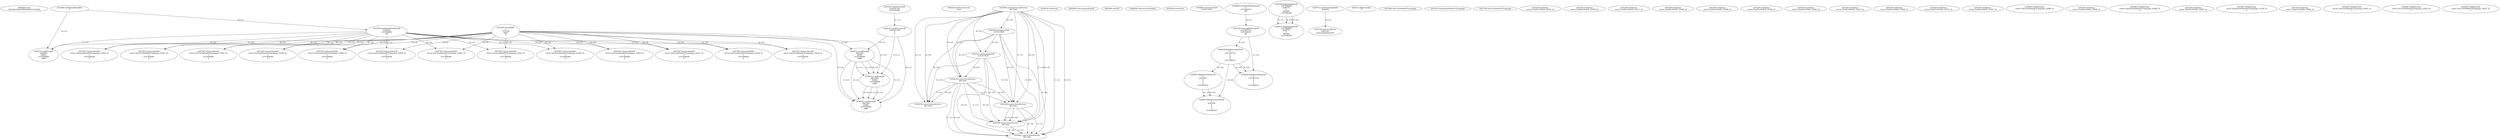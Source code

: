 // Global SCDG with merge call
digraph {
	0 [label="6850628.main
0024a8a7fcdd32f0fedebe0ee7ce9226"]
	1 [label="4254480.GetModuleHandleW
0"]
	2 [label="6844434.SetThreadLocale
1024"]
	3 [label="4243965.InitializeCriticalSection
6917004"]
	4 [label="4243979.GetVersion
"]
	5 [label="4250188.GetSystemInfo
2147417660"]
	3 -> 5 [label="(0-->0)"]
	6 [label="6844540.GetCommandLineW
"]
	7 [label="4214413.GetStartupInfoW
2147417624"]
	3 -> 7 [label="(0-->0)"]
	5 -> 7 [label="(0-->0)"]
	8 [label="6844560.GetACP
"]
	9 [label="6844580.GetCurrentThreadId
"]
	10 [label="4250204.GetVersion
"]
	11 [label="4276690.GetVersionExW
2147417420"]
	12 [label="4243306.GetModuleFileNameW
4194304
2147408904
522"]
	1 -> 12 [label="(0-->1)"]
	13 [label="4248064.GetModuleFileNameW
0
2147408370
261"]
	14 [label="4215383.VirtualAlloc
0
1310704
4096
4"]
	15 [label="4246338.RegOpenKeyExW
2147483649
4246772
0
983065
2147408236"]
	16 [label="4245741.GetModuleHandleW
4246160"]
	17 [label="4245758.GetProcAddress
9441320
GetLongPathNameW"]
	16 -> 17 [label="(0-->1)"]
	18 [label="4245785.GetLongPathNameW
2147407710
2147406542
261"]
	13 -> 18 [label="(3-->3)"]
	19 [label="4246556.RegQueryValueExW
0
2147407710
0
0
0
2147408232"]
	18 -> 19 [label="(1-->2)"]
	20 [label="4246635.RegQueryValueExW
0
4247000
0
0
0
2147408232"]
	19 -> 20 [label="(6-->6)"]
	21 [label="4246722.RegCloseKey
0"]
	22 [label="4247883.GetUserDefaultUILanguage
"]
	23 [label="4245418.EnterCriticalSection
6917004"]
	3 -> 23 [label="(1-->1)"]
	3 -> 23 [label="(0-->0)"]
	5 -> 23 [label="(0-->0)"]
	7 -> 23 [label="(0-->0)"]
	24 [label="4245454.LeaveCriticalSection
6917004"]
	3 -> 24 [label="(1-->1)"]
	23 -> 24 [label="(1-->1)"]
	3 -> 24 [label="(0-->0)"]
	5 -> 24 [label="(0-->0)"]
	7 -> 24 [label="(0-->0)"]
	23 -> 24 [label="(0-->0)"]
	25 [label="4247923.GetSystemDefaultUILanguage
"]
	26 [label="4247558.GetUserDefaultUILanguage
"]
	27 [label="4247567.GetLocaleInfoW
retval_GetUserDefaultUILanguage_33254_32
3
2147408268
4"]
	12 -> 27 [label="(0-->2)"]
	14 -> 27 [label="(4-->4)"]
	28 [label="4247247.FindFirstFileW
3224341740
2147407640"]
	29 [label="4247263.FindClose
retval_FindFirstFileW_33410_32"]
	30 [label="4248145.LoadLibraryExW
3224341740
0
2"]
	28 -> 30 [label="(1-->1)"]
	31 [label="4250073.LoadStringW
9441340
65485
2147409468
4096"]
	30 -> 31 [label="(0-->1)"]
	14 -> 31 [label="(3-->4)"]
	32 [label="4246676.RegQueryValueExW
0
4247000
0
0
0
2147408232"]
	20 -> 32 [label="(2-->2)"]
	19 -> 32 [label="(6-->6)"]
	20 -> 32 [label="(6-->6)"]
	33 [label="4247567.GetLocaleInfoW
retval_GetUserDefaultUILanguage_33263_32
3
2147408268
4"]
	12 -> 33 [label="(0-->2)"]
	14 -> 33 [label="(4-->4)"]
	34 [label="4247263.FindClose
retval_FindFirstFileW_33358_32"]
	35 [label="4246372.RegOpenKeyExW
2147483650
4246772
0
983065
2147408236"]
	15 -> 35 [label="(2-->2)"]
	15 -> 35 [label="(4-->4)"]
	15 -> 35 [label="(5-->5)"]
	36 [label="4247567.GetLocaleInfoW
retval_GetUserDefaultUILanguage_33265_32
3
2147408268
4"]
	12 -> 36 [label="(0-->2)"]
	14 -> 36 [label="(4-->4)"]
	37 [label="4247263.FindClose
retval_FindFirstFileW_33271_32"]
	38 [label="4246599.RegQueryValueExW
0
2147407710
0
0
0
2147408232"]
	18 -> 38 [label="(1-->2)"]
	19 -> 38 [label="(2-->2)"]
	19 -> 38 [label="(6-->6)"]
	39 [label="4247567.GetLocaleInfoW
retval_GetUserDefaultUILanguage_33342_32
3
2147408268
4"]
	12 -> 39 [label="(0-->2)"]
	14 -> 39 [label="(4-->4)"]
	40 [label="4247263.FindClose
retval_FindFirstFileW_33348_32"]
	41 [label="4247567.GetLocaleInfoW
retval_GetUserDefaultUILanguage_33253_32
3
2147408268
4"]
	12 -> 41 [label="(0-->2)"]
	14 -> 41 [label="(4-->4)"]
	42 [label="4247263.FindClose
retval_FindFirstFileW_33409_32"]
	43 [label="4250073.LoadStringW
9441340
65484
2147409468
4096"]
	30 -> 43 [label="(0-->1)"]
	31 -> 43 [label="(1-->1)"]
	31 -> 43 [label="(3-->3)"]
	14 -> 43 [label="(3-->4)"]
	31 -> 43 [label="(4-->4)"]
	44 [label="4247263.FindClose
retval_FindFirstFileW_33398_32"]
	45 [label="4247567.GetLocaleInfoW
retval_GetUserDefaultUILanguage_33233_32
3
2147408268
4"]
	12 -> 45 [label="(0-->2)"]
	14 -> 45 [label="(4-->4)"]
	46 [label="4247263.FindClose
retval_FindFirstFileW_33406_32"]
	47 [label="4247567.GetLocaleInfoW
retval_GetUserDefaultUILanguage_33234_32
3
2147408268
4"]
	12 -> 47 [label="(0-->2)"]
	14 -> 47 [label="(4-->4)"]
	48 [label="4247263.FindClose
retval_FindFirstFileW_33407_32"]
	49 [label="4247263.FindClose
retval_FindFirstFileW_33269_32"]
	50 [label="4247567.GetLocaleInfoW
retval_GetUserDefaultUILanguage_33264_32
3
2147408268
4"]
	12 -> 50 [label="(0-->2)"]
	14 -> 50 [label="(4-->4)"]
	51 [label="4247263.FindClose
retval_FindFirstFileW_33270_32"]
	52 [label="4247567.GetLocaleInfoW
retval_GetUserDefaultUILanguage_33341_32
3
2147408268
4"]
	12 -> 52 [label="(0-->2)"]
	14 -> 52 [label="(4-->4)"]
	53 [label="4247263.FindClose
retval_FindFirstFileW_33347_32"]
	54 [label="4245469.LeaveCriticalSection
6917004"]
	3 -> 54 [label="(1-->1)"]
	23 -> 54 [label="(1-->1)"]
	3 -> 54 [label="(0-->0)"]
	5 -> 54 [label="(0-->0)"]
	7 -> 54 [label="(0-->0)"]
	23 -> 54 [label="(0-->0)"]
	55 [label="4245487.IsValidLocale
retval_GetUserDefaultUILanguage_32880_32
2"]
	56 [label="4245580.EnterCriticalSection
6917004"]
	3 -> 56 [label="(1-->1)"]
	23 -> 56 [label="(1-->1)"]
	54 -> 56 [label="(1-->1)"]
	3 -> 56 [label="(0-->0)"]
	5 -> 56 [label="(0-->0)"]
	7 -> 56 [label="(0-->0)"]
	23 -> 56 [label="(0-->0)"]
	54 -> 56 [label="(0-->0)"]
	57 [label="4245621.LeaveCriticalSection
6917004"]
	3 -> 57 [label="(1-->1)"]
	23 -> 57 [label="(1-->1)"]
	54 -> 57 [label="(1-->1)"]
	56 -> 57 [label="(1-->1)"]
	3 -> 57 [label="(0-->0)"]
	5 -> 57 [label="(0-->0)"]
	7 -> 57 [label="(0-->0)"]
	23 -> 57 [label="(0-->0)"]
	54 -> 57 [label="(0-->0)"]
	56 -> 57 [label="(0-->0)"]
	58 [label="4247567.GetLocaleInfoW
retval_GetUserDefaultUILanguage_33586_32
3
2147408268
4"]
	12 -> 58 [label="(0-->2)"]
	14 -> 58 [label="(4-->4)"]
	59 [label="4247263.FindClose
retval_FindFirstFileW_33696_32"]
	60 [label="4245487.IsValidLocale
retval_GetSystemDefaultUILanguage_32996_32
2"]
	61 [label="4247567.GetLocaleInfoW
retval_GetUserDefaultUILanguage_33505_32
3
2147408268
4"]
	12 -> 61 [label="(0-->2)"]
	14 -> 61 [label="(4-->4)"]
	62 [label="4247263.FindClose
retval_FindFirstFileW_33697_32"]
	63 [label="4245487.IsValidLocale
retval_GetSystemDefaultUILanguage_33144_32
2"]
	64 [label="4247567.GetLocaleInfoW
retval_GetUserDefaultUILanguage_33506_32
3
2147408268
4"]
	12 -> 64 [label="(0-->2)"]
	14 -> 64 [label="(4-->4)"]
	65 [label="4247263.FindClose
retval_FindFirstFileW_33698_32"]
	66 [label="4247567.GetLocaleInfoW
retval_GetUserDefaultUILanguage_33343_32
3
2147408268
4"]
	12 -> 66 [label="(0-->2)"]
	14 -> 66 [label="(4-->4)"]
	67 [label="4250073.LoadStringW
4194304
65485
2147409468
4096"]
	1 -> 67 [label="(0-->1)"]
	12 -> 67 [label="(1-->1)"]
	14 -> 67 [label="(3-->4)"]
	68 [label="4245487.IsValidLocale
retval_GetUserDefaultUILanguage_32933_32
2"]
	69 [label="4245487.IsValidLocale
retval_GetUserDefaultUILanguage_32934_32
2"]
	70 [label="4245487.IsValidLocale
retval_GetUserDefaultUILanguage_32957_32
2"]
	71 [label="4250073.LoadStringW
9441340
65483
2147409468
4096"]
	30 -> 71 [label="(0-->1)"]
	31 -> 71 [label="(1-->1)"]
	43 -> 71 [label="(1-->1)"]
	31 -> 71 [label="(3-->3)"]
	43 -> 71 [label="(3-->3)"]
	14 -> 71 [label="(3-->4)"]
	31 -> 71 [label="(4-->4)"]
	43 -> 71 [label="(4-->4)"]
}
